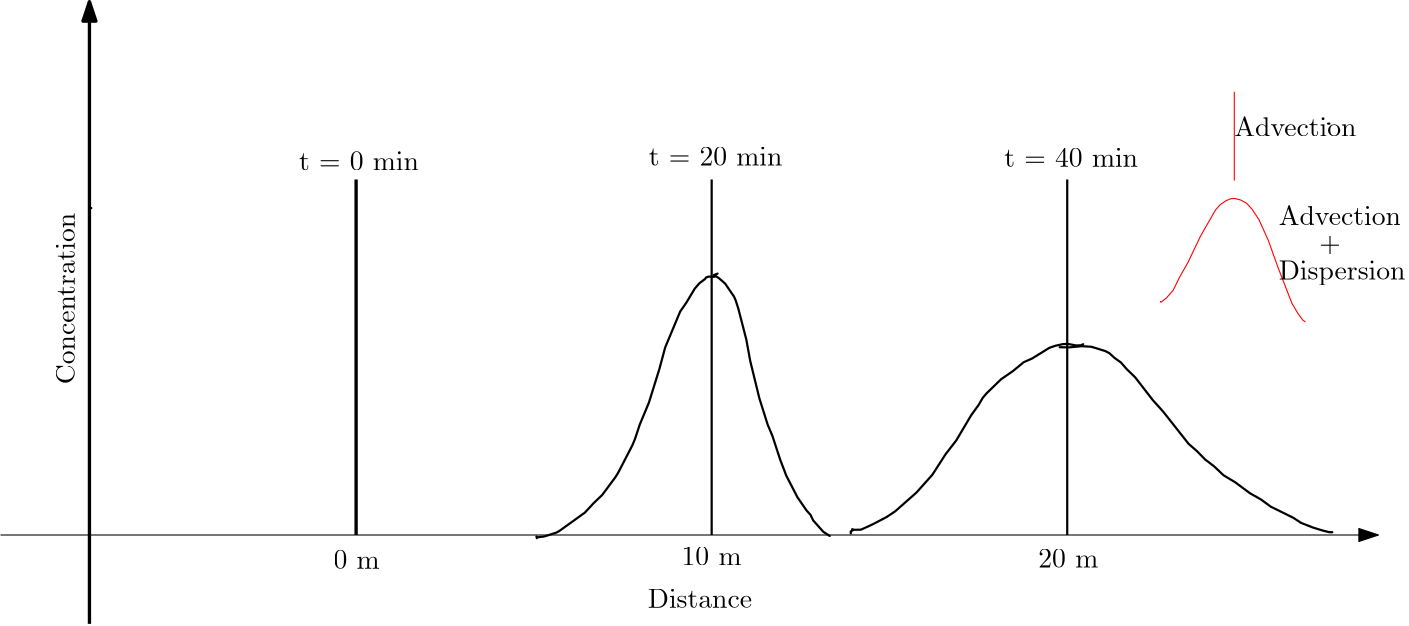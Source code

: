 <?xml version="1.0"?>
<!DOCTYPE ipe SYSTEM "ipe.dtd">
<ipe version="70206" creator="Ipe 7.2.7">
<info created="D:20190325004509" modified="D:20190325004509"/>
<ipestyle name="basic">
<symbol name="arrow/arc(spx)">
<path stroke="sym-stroke" fill="sym-stroke" pen="sym-pen">
0 0 m
-1 0.333 l
-1 -0.333 l
h
</path>
</symbol>
<symbol name="arrow/farc(spx)">
<path stroke="sym-stroke" fill="white" pen="sym-pen">
0 0 m
-1 0.333 l
-1 -0.333 l
h
</path>
</symbol>
<symbol name="arrow/ptarc(spx)">
<path stroke="sym-stroke" fill="sym-stroke" pen="sym-pen">
0 0 m
-1 0.333 l
-0.8 0 l
-1 -0.333 l
h
</path>
</symbol>
<symbol name="arrow/fptarc(spx)">
<path stroke="sym-stroke" fill="white" pen="sym-pen">
0 0 m
-1 0.333 l
-0.8 0 l
-1 -0.333 l
h
</path>
</symbol>
<symbol name="mark/circle(sx)" transformations="translations">
<path fill="sym-stroke">
0.6 0 0 0.6 0 0 e
0.4 0 0 0.4 0 0 e
</path>
</symbol>
<symbol name="mark/disk(sx)" transformations="translations">
<path fill="sym-stroke">
0.6 0 0 0.6 0 0 e
</path>
</symbol>
<symbol name="mark/fdisk(sfx)" transformations="translations">
<group>
<path fill="sym-fill">
0.5 0 0 0.5 0 0 e
</path>
<path fill="sym-stroke" fillrule="eofill">
0.6 0 0 0.6 0 0 e
0.4 0 0 0.4 0 0 e
</path>
</group>
</symbol>
<symbol name="mark/box(sx)" transformations="translations">
<path fill="sym-stroke" fillrule="eofill">
-0.6 -0.6 m
0.6 -0.6 l
0.6 0.6 l
-0.6 0.6 l
h
-0.4 -0.4 m
0.4 -0.4 l
0.4 0.4 l
-0.4 0.4 l
h
</path>
</symbol>
<symbol name="mark/square(sx)" transformations="translations">
<path fill="sym-stroke">
-0.6 -0.6 m
0.6 -0.6 l
0.6 0.6 l
-0.6 0.6 l
h
</path>
</symbol>
<symbol name="mark/fsquare(sfx)" transformations="translations">
<group>
<path fill="sym-fill">
-0.5 -0.5 m
0.5 -0.5 l
0.5 0.5 l
-0.5 0.5 l
h
</path>
<path fill="sym-stroke" fillrule="eofill">
-0.6 -0.6 m
0.6 -0.6 l
0.6 0.6 l
-0.6 0.6 l
h
-0.4 -0.4 m
0.4 -0.4 l
0.4 0.4 l
-0.4 0.4 l
h
</path>
</group>
</symbol>
<symbol name="mark/cross(sx)" transformations="translations">
<group>
<path fill="sym-stroke">
-0.43 -0.57 m
0.57 0.43 l
0.43 0.57 l
-0.57 -0.43 l
h
</path>
<path fill="sym-stroke">
-0.43 0.57 m
0.57 -0.43 l
0.43 -0.57 l
-0.57 0.43 l
h
</path>
</group>
</symbol>
<symbol name="arrow/fnormal(spx)">
<path stroke="sym-stroke" fill="white" pen="sym-pen">
0 0 m
-1 0.333 l
-1 -0.333 l
h
</path>
</symbol>
<symbol name="arrow/pointed(spx)">
<path stroke="sym-stroke" fill="sym-stroke" pen="sym-pen">
0 0 m
-1 0.333 l
-0.8 0 l
-1 -0.333 l
h
</path>
</symbol>
<symbol name="arrow/fpointed(spx)">
<path stroke="sym-stroke" fill="white" pen="sym-pen">
0 0 m
-1 0.333 l
-0.8 0 l
-1 -0.333 l
h
</path>
</symbol>
<symbol name="arrow/linear(spx)">
<path stroke="sym-stroke" pen="sym-pen">
-1 0.333 m
0 0 l
-1 -0.333 l
</path>
</symbol>
<symbol name="arrow/fdouble(spx)">
<path stroke="sym-stroke" fill="white" pen="sym-pen">
0 0 m
-1 0.333 l
-1 -0.333 l
h
-1 0 m
-2 0.333 l
-2 -0.333 l
h
</path>
</symbol>
<symbol name="arrow/double(spx)">
<path stroke="sym-stroke" fill="sym-stroke" pen="sym-pen">
0 0 m
-1 0.333 l
-1 -0.333 l
h
-1 0 m
-2 0.333 l
-2 -0.333 l
h
</path>
</symbol>
<pen name="heavier" value="0.8"/>
<pen name="fat" value="1.2"/>
<pen name="ultrafat" value="2"/>
<symbolsize name="large" value="5"/>
<symbolsize name="small" value="2"/>
<symbolsize name="tiny" value="1.1"/>
<arrowsize name="large" value="10"/>
<arrowsize name="small" value="5"/>
<arrowsize name="tiny" value="3"/>
<color name="red" value="1 0 0"/>
<color name="green" value="0 1 0"/>
<color name="blue" value="0 0 1"/>
<color name="yellow" value="1 1 0"/>
<color name="orange" value="1 0.647 0"/>
<color name="gold" value="1 0.843 0"/>
<color name="purple" value="0.627 0.125 0.941"/>
<color name="gray" value="0.745"/>
<color name="brown" value="0.647 0.165 0.165"/>
<color name="navy" value="0 0 0.502"/>
<color name="pink" value="1 0.753 0.796"/>
<color name="seagreen" value="0.18 0.545 0.341"/>
<color name="turquoise" value="0.251 0.878 0.816"/>
<color name="violet" value="0.933 0.51 0.933"/>
<color name="darkblue" value="0 0 0.545"/>
<color name="darkcyan" value="0 0.545 0.545"/>
<color name="darkgray" value="0.663"/>
<color name="darkgreen" value="0 0.392 0"/>
<color name="darkmagenta" value="0.545 0 0.545"/>
<color name="darkorange" value="1 0.549 0"/>
<color name="darkred" value="0.545 0 0"/>
<color name="lightblue" value="0.678 0.847 0.902"/>
<color name="lightcyan" value="0.878 1 1"/>
<color name="lightgray" value="0.827"/>
<color name="lightgreen" value="0.565 0.933 0.565"/>
<color name="lightyellow" value="1 1 0.878"/>
<dashstyle name="dashed" value="[4] 0"/>
<dashstyle name="dotted" value="[1 3] 0"/>
<dashstyle name="dash dotted" value="[4 2 1 2] 0"/>
<dashstyle name="dash dot dotted" value="[4 2 1 2 1 2] 0"/>
<textsize name="large" value="\large"/>
<textsize name="Large" value="\Large"/>
<textsize name="LARGE" value="\LARGE"/>
<textsize name="huge" value="\huge"/>
<textsize name="Huge" value="\Huge"/>
<textsize name="small" value="\small"/>
<textsize name="footnote" value="\footnotesize"/>
<textsize name="tiny" value="\tiny"/>
<textstyle name="center" begin="\begin{center}" end="\end{center}"/>
<textstyle name="itemize" begin="\begin{itemize}" end="\end{itemize}"/>
<textstyle name="item" begin="\begin{itemize}\item{}" end="\end{itemize}"/>
<gridsize name="4 pts" value="4"/>
<gridsize name="8 pts (~3 mm)" value="8"/>
<gridsize name="16 pts (~6 mm)" value="16"/>
<gridsize name="32 pts (~12 mm)" value="32"/>
<gridsize name="10 pts (~3.5 mm)" value="10"/>
<gridsize name="20 pts (~7 mm)" value="20"/>
<gridsize name="14 pts (~5 mm)" value="14"/>
<gridsize name="28 pts (~10 mm)" value="28"/>
<gridsize name="56 pts (~20 mm)" value="56"/>
<anglesize name="90 deg" value="90"/>
<anglesize name="60 deg" value="60"/>
<anglesize name="45 deg" value="45"/>
<anglesize name="30 deg" value="30"/>
<anglesize name="22.5 deg" value="22.5"/>
<opacity name="10%" value="0.1"/>
<opacity name="30%" value="0.3"/>
<opacity name="50%" value="0.5"/>
<opacity name="75%" value="0.75"/>
<tiling name="falling" angle="-60" step="4" width="1"/>
<tiling name="rising" angle="30" step="4" width="1"/>
</ipestyle>
<page>
<layer name="alpha"/>
<view layers="alpha" active="alpha"/>
<text layer="alpha" matrix="1 0 0 1 -8.13521 3.85352" transformations="translations" pos="192 432" stroke="black" type="label" width="16.604" height="6.42" depth="0" valign="baseline">0 m</text>
<path stroke="black" pen="fat" rarrow="normal/normal">
96 640 m
96 416 l
</path>
<path stroke="black" pen="fat">
192 576 m
192 448 l
</path>
<path stroke="black" pen="heavier">
320 576 m
320 448 l
</path>
<path stroke="black" pen="heavier">
448 576 m
448 448 l
</path>
<path stroke="black" pen="heavier" cap="1" join="1">
256.917 447.461 m
257.074 446.866 l
257.074 447.148 l
259.703 447.461 l
264.022 448.836 l
264.992 449.337 l
274.35 456.06 l
277.542 459.5 l
280.609 462.439 l
285.304 468.756 l
286.368 470.476 l
291.438 480.263 l
292.408 482.609 l
294.129 487.8 l
297.415 495.68 l
301.202 507.844 l
303.268 515.537 l
308.682 528.483 l
310.779 531.484 l
313.94 536.738 l
315.599 538.645 l
317.633 540.178 l
317.978 540.709 l
318.916 541.022 l
321.013 540.959 l
</path>
<path stroke="black" pen="heavier" cap="1" join="1">
321.198 541.687 m
322.105 542.093 l
320.791 541.593 l
322.605 540.467 l
324.858 538.497 l
328.079 533.776 l
328.643 532.462 l
329.612 529.429 l
332.459 518.422 l
333.866 510.73 l
337.151 497.284 l
340.154 487.747 l
341.874 483.651 l
344.658 475.146 l
346.847 469.392 l
350.883 461.575 l
354.136 456.853 l
355.575 455.258 l
356.544 453.257 l
360.173 449.161 l
362.487 447.66 l
</path>
<path stroke="black" pen="0.8" cap="1" join="1">
370.073 448.579 m
370.073 449.267 l
371.074 449.893 l
</path>
<path stroke="black" pen="heavier" cap="1" join="1">
370.605 450.081 m
370.605 449.862 l
373.764 449.924 l
377.862 451.801 l
382.899 454.429 l
386.059 456.525 l
393.754 463.313 l
399.448 469.694 l
404.234 477.107 l
408.051 482.05 l
413.431 491.121 l
416.122 494.844 l
417.561 497.346 l
419 499.035 l
424.224 504.103 l
428.447 507.012 l
432.327 510.202 l
435.361 511.547 l
441.524 515.364 l
443.682 516.114 l
446.435 516.709 l
448.187 516.803 l
451.159 516.24 l
452.911 516.302 l
453.724 516.678 l
</path>
<path stroke="black" pen="0.8" cap="1" join="1">
96.6395 565.7 m
96.6395 565.7 l
</path>
<path stroke="black" arrow="normal/normal">
64 448 m
560 448 l
</path>
<path stroke="black" cap="1">
320 512 m
320 512 l
</path>
<text matrix="1 0 0 1 117.138 5.13803" transformations="translations" pos="192 432" stroke="black" type="label" width="21.586" height="6.42" depth="0" valign="baseline">10 m</text>
<text matrix="1 0 0 1 245.566 4.28169" transformations="translations" pos="192 432" stroke="black" type="label" width="21.586" height="6.42" depth="0" valign="baseline">20 m</text>
<text matrix="1 0 0 1 -20.5516 147.291" transformations="translations" pos="192 432" stroke="black" type="label" width="43.172" height="6.654" depth="0" valign="baseline">t = 0 min</text>
<text matrix="1 0 0 1 105.33 149.003" transformations="translations" pos="192 432" stroke="black" type="label" width="48.153" height="6.654" depth="0" valign="baseline">t = 20 min</text>
<text matrix="1 0 0 1 233.352 148.575" transformations="translations" pos="192 432" stroke="black" type="label" width="48.153" height="6.654" depth="0" valign="baseline">t = 40 min</text>
<text matrix="-0 1 -1 -0 487.668 250.631" pos="251.637 397.002" stroke="black" type="label" width="61.741" height="6.808" depth="0" valign="baseline">Concentration</text>
<text matrix="1 0 -0 1 -68.507 55.662" transformations="translations" pos="365.53 366.173" stroke="black" type="label" width="37.554" height="6.808" depth="0" valign="baseline">Distance</text>
<path matrix="1 0 0 1 0 0.428169" stroke="black" pen="heavier" cap="1" join="1">
445.316 515.175 m
448.726 515.112 l
453.262 515.55 l
456.735 515.331 l
461.678 513.799 l
463.148 513.049 l
465.056 511.298 l
467.309 509.703 l
469.405 507.296 l
472.439 504.357 l
478.759 496.197 l
482.575 491.945 l
491.679 480.408 l
494.776 477.688 l
497.654 474.749 l
500.876 472.279 l
504.255 469.09 l
508.541 466.495 l
513.859 462.556 l
517.738 460.368 l
521.273 457.773 l
529.501 453.708 l
532.191 451.926 l
536.508 450.238 l
539.981 449.175 l
542.358 448.581 l
543.422 448.581 l
</path>
<group matrix="1 0 0 1 -3.85352 -0.856338">
<path matrix="1 0 0 1 0 0.428169" stroke="1 0 0">
512 608 m
512 576 l
512 576 l
</path>
<text matrix="1 0 0 1 -16 0.428169" transformations="translations" pos="528 592" stroke="black" type="label" width="44.002" height="6.918" depth="0" valign="baseline">Advection</text>
<path matrix="1 0 0 1 0 0.428169" stroke="1 0 0" cap="1" join="1">
485.438 532.495 m
485.564 532.213 l
487.566 533.746 l
490.037 536.623 l
492.228 541.095 l
495.419 546.755 l
499.767 555.887 l
505.243 565.457 l
507.026 567.427 l
508.747 568.616 l
510.593 569.46 l
512.094 569.585 l
514.222 569.053 l
516.38 567.896 l
518.414 565.676 l
520.886 561.954 l
524.265 554.449 l
527.706 544.816 l
532.774 531.775 l
534.933 528.148 l
536.654 525.802 l
537.499 525.208 l
</path>
<path matrix="1 0 0 1 0 0.428169" stroke="black" pen="0.8" cap="1" join="1">
546.217 596.528 m
545.789 596.528 l
</path>
<text matrix="1 0 0 1 0 -31.5718" transformations="translations" pos="528 592" stroke="black" type="label" width="44.002" height="6.918" depth="0" valign="baseline">Advection</text>
<text matrix="1 0 0 1 14.5577 -41.1493" transformations="translations" pos="528 592" stroke="black" type="label" width="7.749" height="5.812" depth="0.83" valign="baseline">+</text>
<text matrix="1 0 0 1 0 -51.1549" transformations="translations" pos="528 592" stroke="black" type="label" width="45.662" height="6.815" depth="1.93" valign="baseline">Dispersion</text>
</group>
</page>
</ipe>
